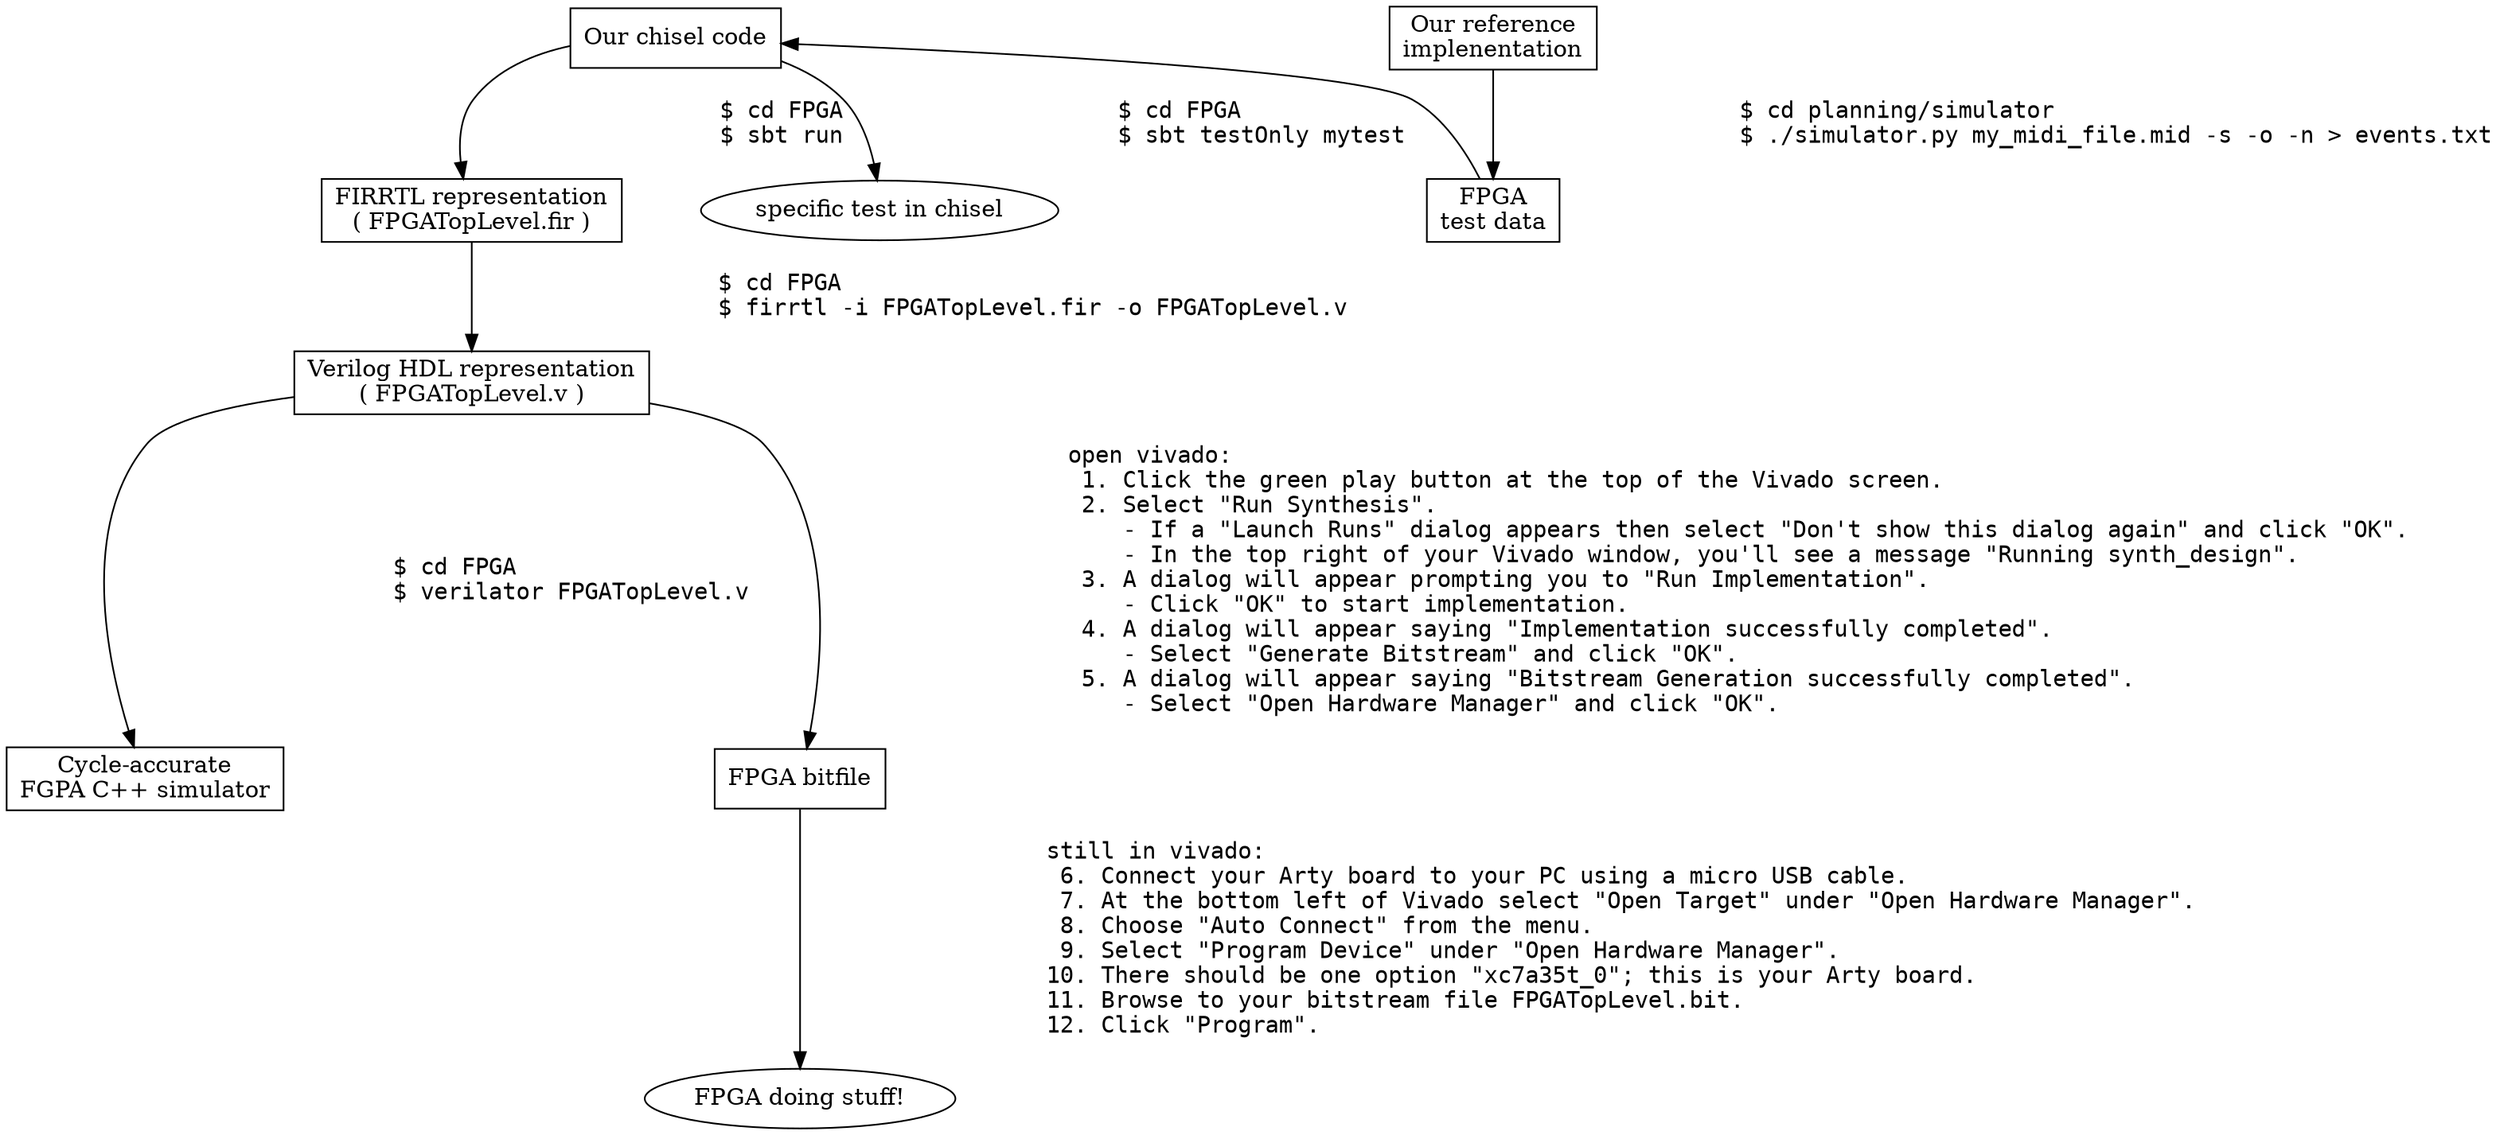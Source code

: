 digraph G {
	//rankdir=LR;
	labeljust=L;
	node [shape=box, style=filled, fillcolor=white]
	edge [fontname="monospace"]

	chisel    [label="Our chisel code"]
	reference [label="Our reference\nimplenentation"]
	FIRRTL    [label="FIRRTL representation\n( FPGATopLevel.fir )"]
	Verilog   [label="Verilog HDL representation\n( FPGATopLevel.v )"]
	simulator [label="Cycle-accurate\nFGPA C++ simulator"]
	FPGABIT   [label="FPGA bitfile"]
	test_data [label="FPGA\ntest data"]

	node [shape=ellipse]
	FPGA [label="FPGA doing stuff!"]
	test      [label="specific test in chisel"]

	test_data->chisel [constraint=false]

	reference -> test_data [label="\
		\ \ $ cd planning/simulator\l\
		\ \ $ ./simulator.py my_midi_file.mid -s -o -n > events.txt\l"]


	chisel -> FIRRTL  [label="\
		\ \ $ cd FPGA\l\
		\ \ $ sbt run\l"]
	chisel -> test  [label="\
		\ \ $ cd FPGA\l\
		\ \ $ sbt testOnly mytest\l"]

	FIRRTL -> Verilog [label="\
		\ \ $ cd FPGA\l\
		\ \ $ firrtl -i FPGATopLevel.fir -o FPGATopLevel.v\l"]
	Verilog -> simulator [label="\
		\ \ $ cd FPGA\l\
		\ \ $ verilator FPGATopLevel.v \l"]
	Verilog-> FPGABIT [label="\
		\ \ open vivado:\l\
		\ \ \ 1. Click the green play button at the top of the Vivado screen.\l\
		\ \ \ 2. Select \"Run Synthesis\".\l\
		\ \ \ \ \ \ -\ If a \"Launch Runs\" dialog appears then select \"Don't show this dialog again\" and click \"OK\".\l\
		\ \ \ \ \ \ -\ In the top right of your Vivado window, you'll see a message \"Running synth_design\".\l\
		\ \ \ 3. A dialog will appear prompting you to \"Run Implementation\".\l\
		\ \ \ \ \ \ -\ Click \"OK\" to start implementation.\l\
		\ \ \ 4. A dialog will appear saying \"Implementation successfully completed\".\l\
		\ \ \ \ \ \ -\ Select \"Generate Bitstream\" and click \"OK\".\l\
		\ \ \ 5. A dialog will appear saying \"Bitstream Generation successfully completed\".\l\
		\ \ \ \ \ \ -\ Select \"Open Hardware Manager\" and click \"OK\".\l"]
	FPGABIT-> FPGA    [label="\
		\ \ still in vivado:\l\
		\ \ \ 6. Connect your Arty board to your PC using a micro USB cable.\l\
		\ \ \ 7. At the bottom left of Vivado select \"Open Target\" under \"Open Hardware Manager\".\l\
		\ \ \ 8. Choose \"Auto Connect\" from the menu.\l\
		\ \ \ 9. Select \"Program Device\" under \"Open Hardware Manager\".\l\
		\ \ 10. There should be one option \"xc7a35t_0\"; this is your Arty board.\l\
		\ \ 11. Browse to your bitstream file FPGATopLevel.bit.\l\
		\ \ 12. Click \"Program\".\l"]
}
